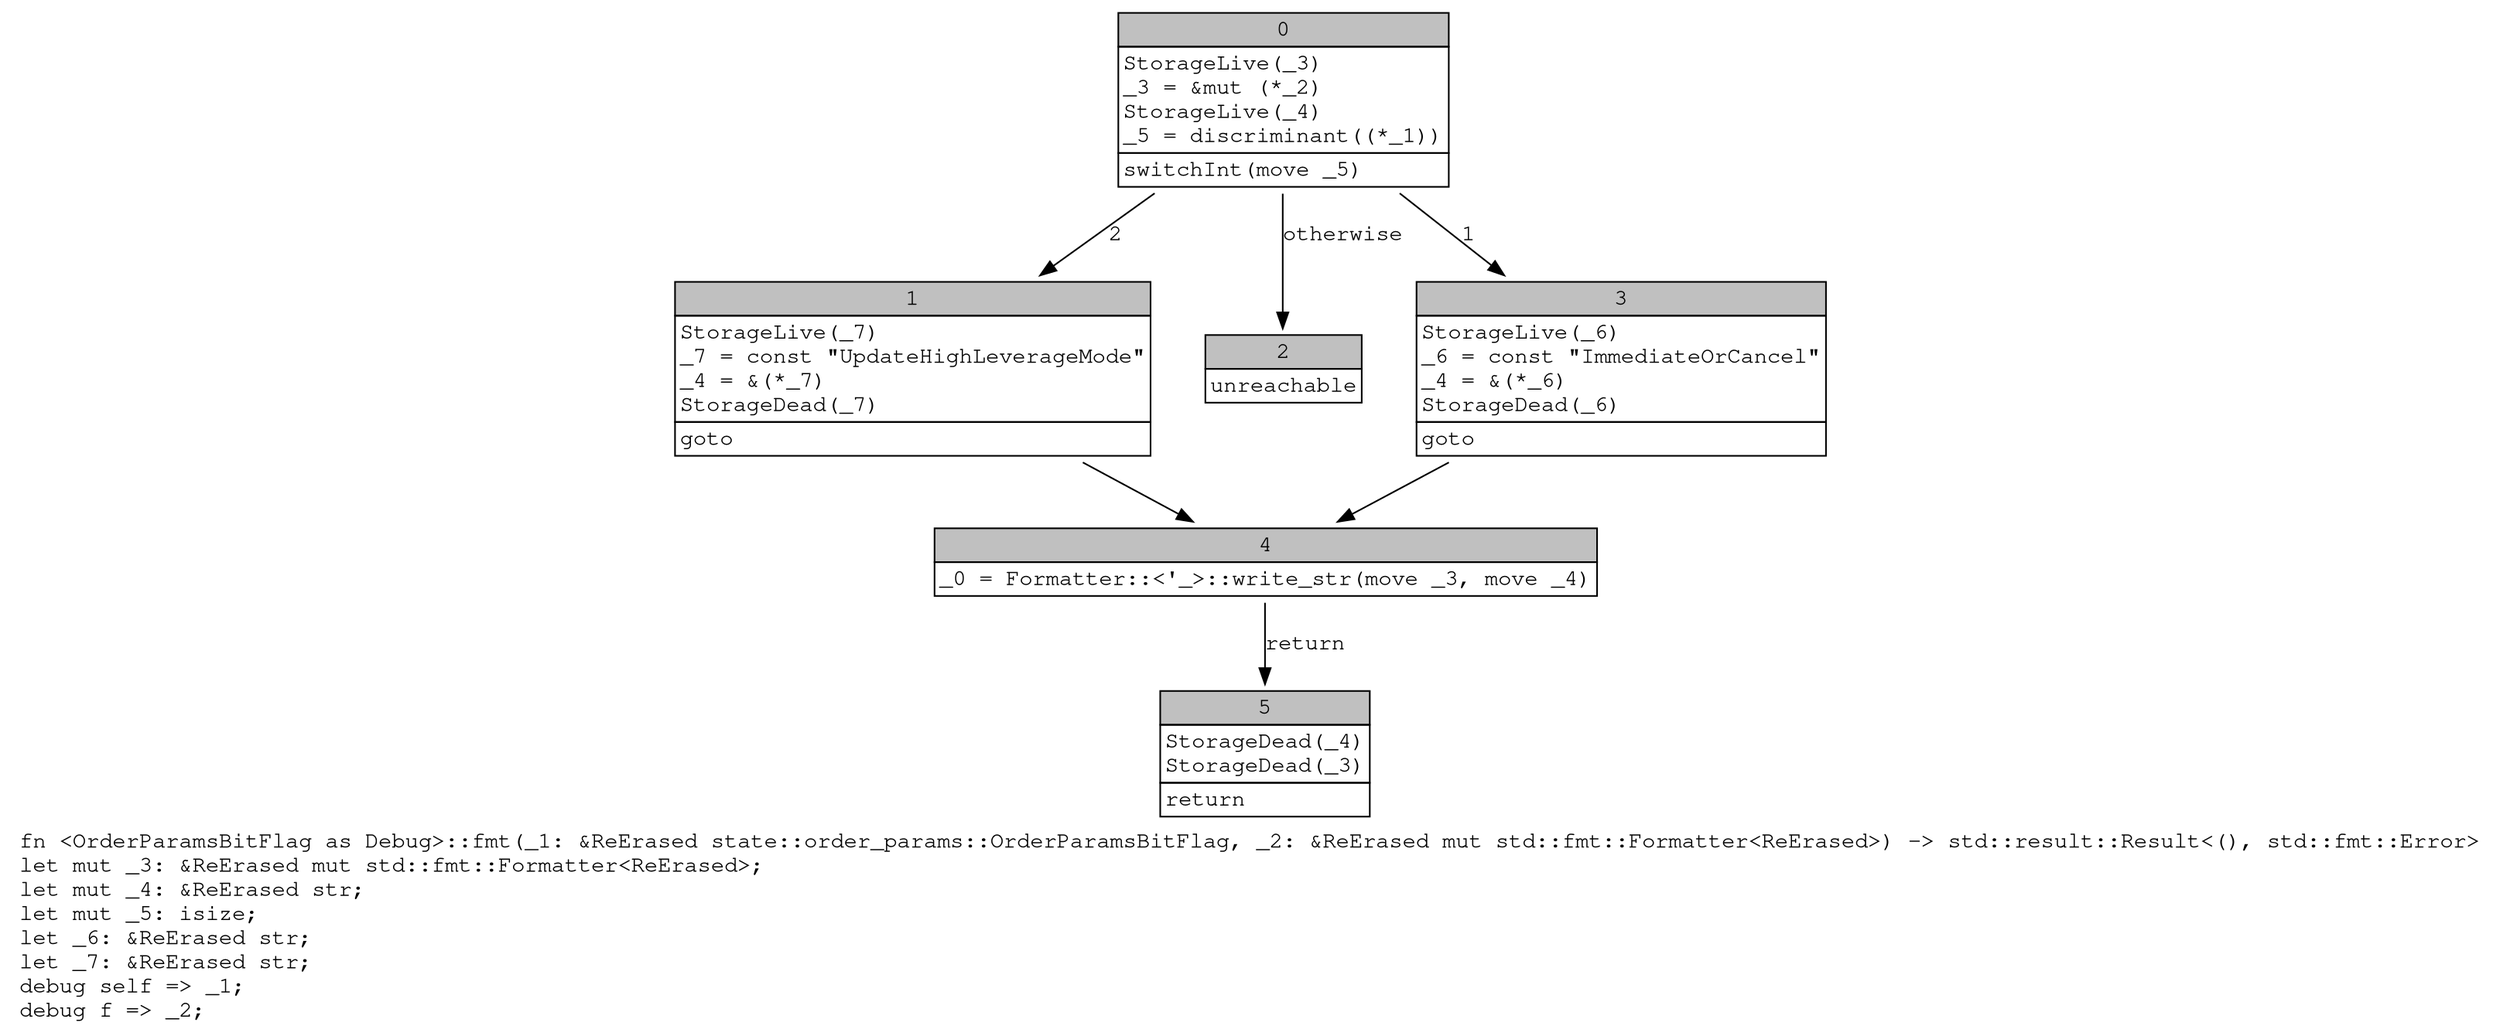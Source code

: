 digraph Mir_0_16900 {
    graph [fontname="Courier, monospace"];
    node [fontname="Courier, monospace"];
    edge [fontname="Courier, monospace"];
    label=<fn &lt;OrderParamsBitFlag as Debug&gt;::fmt(_1: &amp;ReErased state::order_params::OrderParamsBitFlag, _2: &amp;ReErased mut std::fmt::Formatter&lt;ReErased&gt;) -&gt; std::result::Result&lt;(), std::fmt::Error&gt;<br align="left"/>let mut _3: &amp;ReErased mut std::fmt::Formatter&lt;ReErased&gt;;<br align="left"/>let mut _4: &amp;ReErased str;<br align="left"/>let mut _5: isize;<br align="left"/>let _6: &amp;ReErased str;<br align="left"/>let _7: &amp;ReErased str;<br align="left"/>debug self =&gt; _1;<br align="left"/>debug f =&gt; _2;<br align="left"/>>;
    bb0__0_16900 [shape="none", label=<<table border="0" cellborder="1" cellspacing="0"><tr><td bgcolor="gray" align="center" colspan="1">0</td></tr><tr><td align="left" balign="left">StorageLive(_3)<br/>_3 = &amp;mut (*_2)<br/>StorageLive(_4)<br/>_5 = discriminant((*_1))<br/></td></tr><tr><td align="left">switchInt(move _5)</td></tr></table>>];
    bb1__0_16900 [shape="none", label=<<table border="0" cellborder="1" cellspacing="0"><tr><td bgcolor="gray" align="center" colspan="1">1</td></tr><tr><td align="left" balign="left">StorageLive(_7)<br/>_7 = const &quot;UpdateHighLeverageMode&quot;<br/>_4 = &amp;(*_7)<br/>StorageDead(_7)<br/></td></tr><tr><td align="left">goto</td></tr></table>>];
    bb2__0_16900 [shape="none", label=<<table border="0" cellborder="1" cellspacing="0"><tr><td bgcolor="gray" align="center" colspan="1">2</td></tr><tr><td align="left">unreachable</td></tr></table>>];
    bb3__0_16900 [shape="none", label=<<table border="0" cellborder="1" cellspacing="0"><tr><td bgcolor="gray" align="center" colspan="1">3</td></tr><tr><td align="left" balign="left">StorageLive(_6)<br/>_6 = const &quot;ImmediateOrCancel&quot;<br/>_4 = &amp;(*_6)<br/>StorageDead(_6)<br/></td></tr><tr><td align="left">goto</td></tr></table>>];
    bb4__0_16900 [shape="none", label=<<table border="0" cellborder="1" cellspacing="0"><tr><td bgcolor="gray" align="center" colspan="1">4</td></tr><tr><td align="left">_0 = Formatter::&lt;'_&gt;::write_str(move _3, move _4)</td></tr></table>>];
    bb5__0_16900 [shape="none", label=<<table border="0" cellborder="1" cellspacing="0"><tr><td bgcolor="gray" align="center" colspan="1">5</td></tr><tr><td align="left" balign="left">StorageDead(_4)<br/>StorageDead(_3)<br/></td></tr><tr><td align="left">return</td></tr></table>>];
    bb0__0_16900 -> bb3__0_16900 [label="1"];
    bb0__0_16900 -> bb1__0_16900 [label="2"];
    bb0__0_16900 -> bb2__0_16900 [label="otherwise"];
    bb1__0_16900 -> bb4__0_16900 [label=""];
    bb3__0_16900 -> bb4__0_16900 [label=""];
    bb4__0_16900 -> bb5__0_16900 [label="return"];
}
